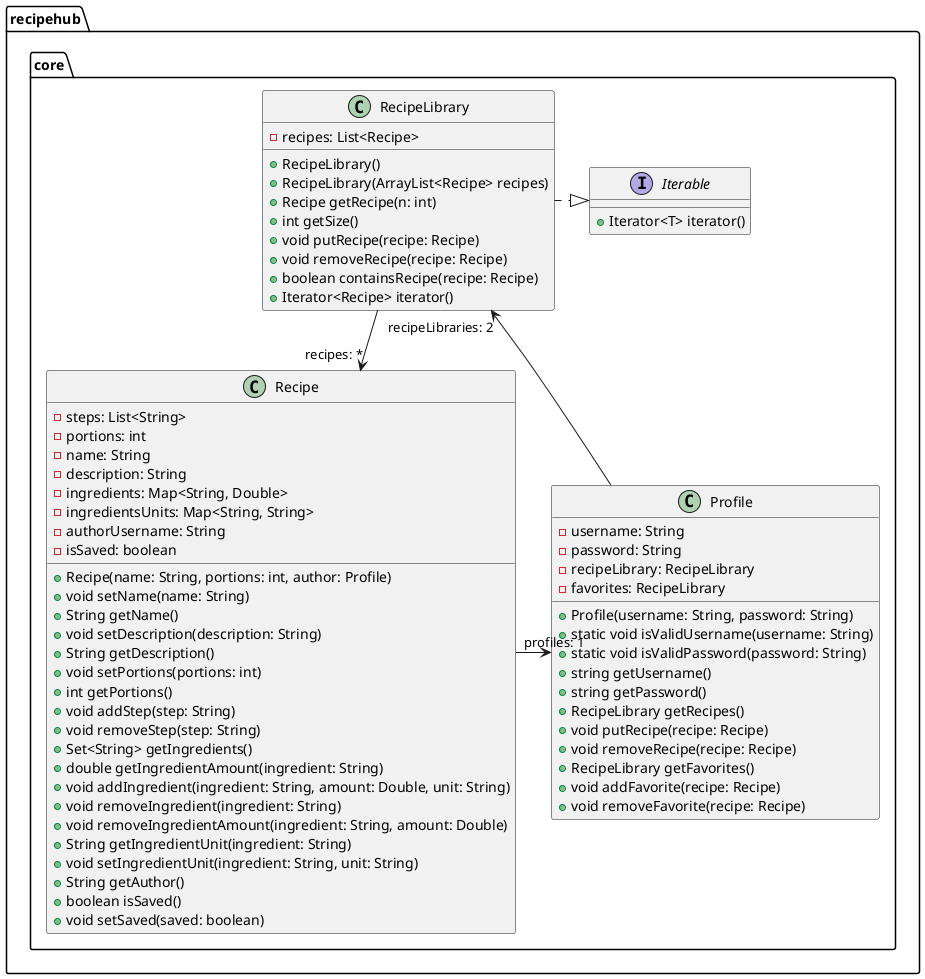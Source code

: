 @startuml classDiagramCore

package recipehub.core {
    class Profile {
        - username: String 
        - password: String
        - recipeLibrary: RecipeLibrary
        - favorites: RecipeLibrary
        + Profile(username: String, password: String)
        + static void isValidUsername(username: String)
        + static void isValidPassword(password: String)
        + string getUsername()
        + string getPassword()
        + RecipeLibrary getRecipes()
        + void putRecipe(recipe: Recipe)
        + void removeRecipe(recipe: Recipe)
        + RecipeLibrary getFavorites()
        + void addFavorite(recipe: Recipe)
        + void removeFavorite(recipe: Recipe)
    }

    class Recipe {
        - steps: List<String>
        - portions: int
        - name: String
        - description: String
        - ingredients: Map<String, Double>
        - ingredientsUnits: Map<String, String>
        - authorUsername: String
        - isSaved: boolean
        + Recipe(name: String, portions: int, author: Profile)
        + void setName(name: String)
        + String getName()
        + void setDescription(description: String)
        + String getDescription()
        + void setPortions(portions: int)
        + int getPortions()
        + void addStep(step: String)
        + void removeStep(step: String)
        + Set<String> getIngredients()
        + double getIngredientAmount(ingredient: String)
        + void addIngredient(ingredient: String, amount: Double, unit: String)
        + void removeIngredient(ingredient: String)
        + void removeIngredientAmount(ingredient: String, amount: Double)
        + String getIngredientUnit(ingredient: String)
        + void setIngredientUnit(ingredient: String, unit: String)
        + String getAuthor()
        + boolean isSaved()
        + void setSaved(saved: boolean) 
    }

    class RecipeLibrary {
        - recipes: List<Recipe>
        + RecipeLibrary()
        + RecipeLibrary(ArrayList<Recipe> recipes)
        + Recipe getRecipe(n: int)
        + int getSize()
        + void putRecipe(recipe: Recipe)
        + void removeRecipe(recipe: Recipe)
        + boolean containsRecipe(recipe: Recipe)
        + Iterator<Recipe> iterator()
    }

    interface Iterable {
        + Iterator<T> iterator()
    }

RecipeLibrary  -right-> "recipes: *" Recipe
Profile -up-> "recipeLibraries: 2" RecipeLibrary
Recipe -right-> "profiles: 1" Profile
Iterable <|.left. RecipeLibrary
}

@enduml
